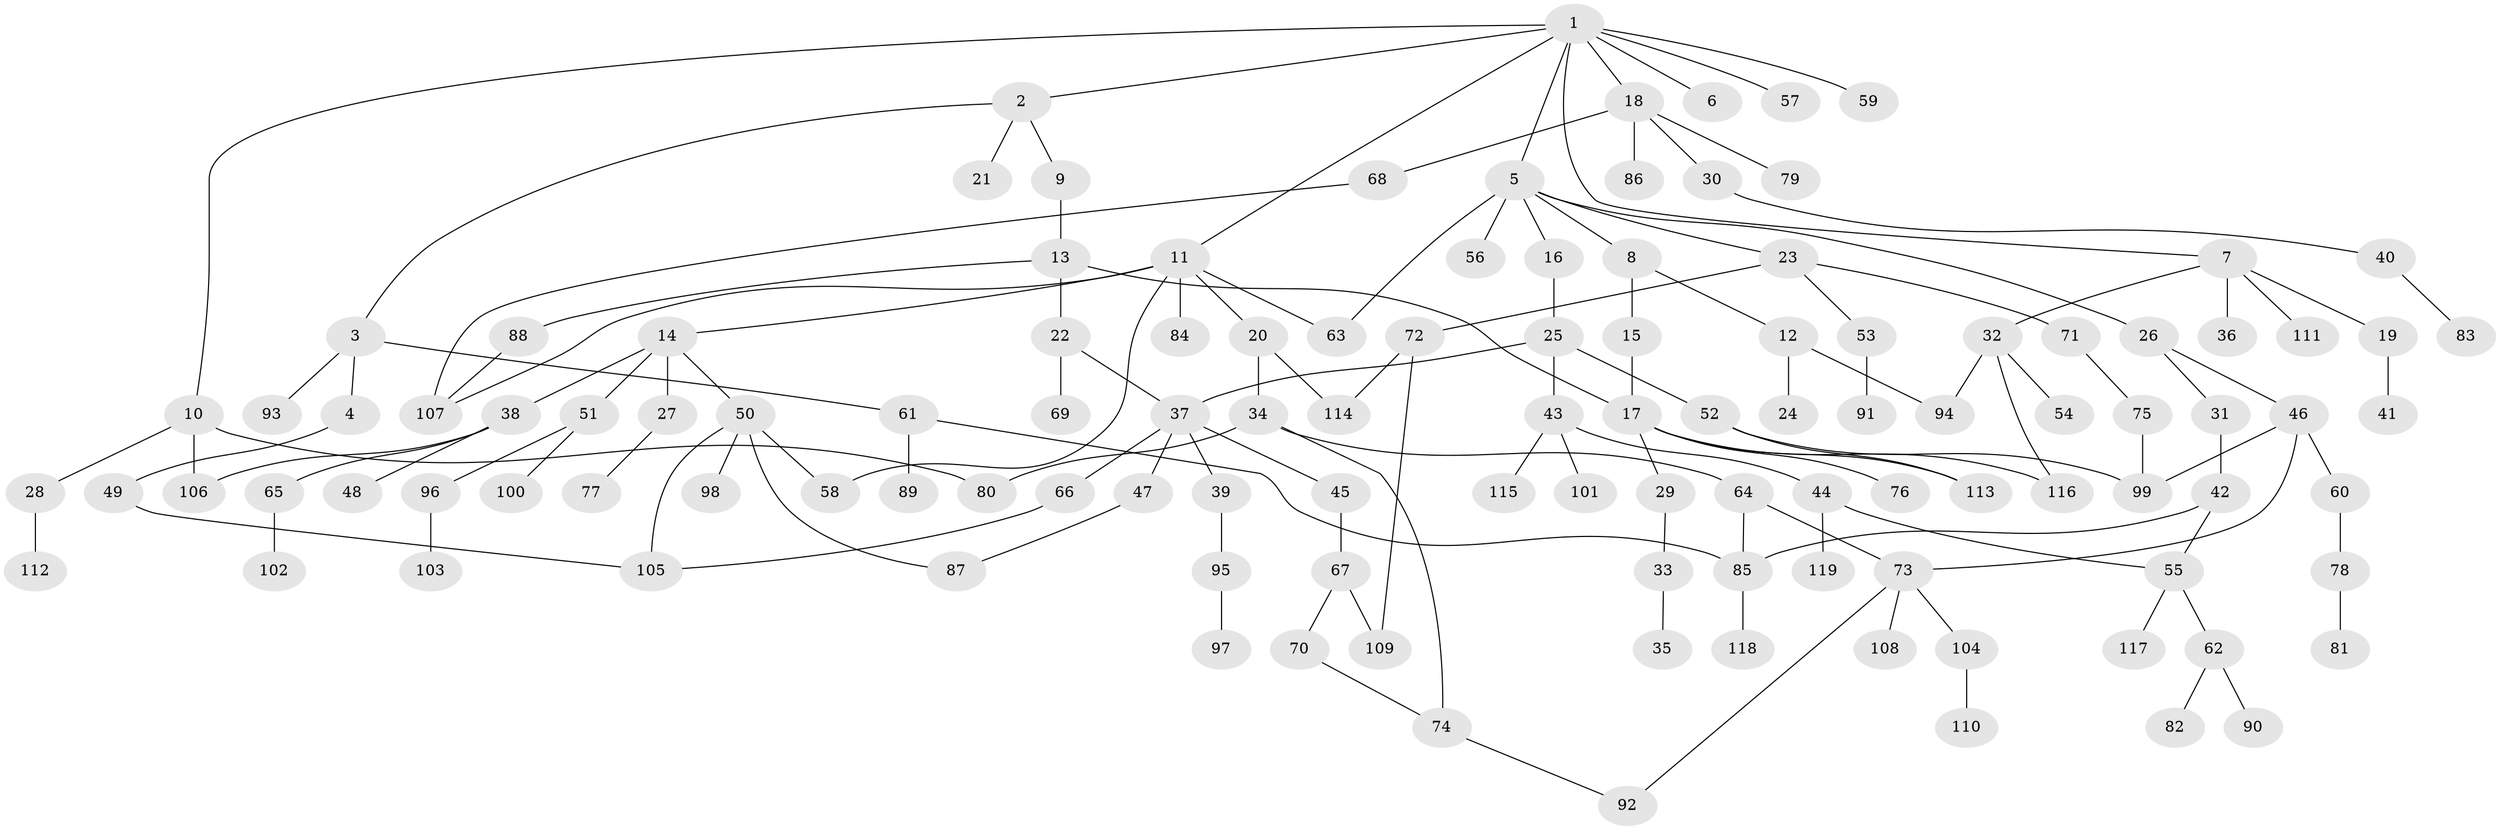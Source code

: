 // coarse degree distribution, {7: 0.016666666666666666, 3: 0.21666666666666667, 2: 0.25, 5: 0.1, 4: 0.1, 1: 0.26666666666666666, 6: 0.05}
// Generated by graph-tools (version 1.1) at 2025/48/03/04/25 22:48:51]
// undirected, 119 vertices, 142 edges
graph export_dot {
  node [color=gray90,style=filled];
  1;
  2;
  3;
  4;
  5;
  6;
  7;
  8;
  9;
  10;
  11;
  12;
  13;
  14;
  15;
  16;
  17;
  18;
  19;
  20;
  21;
  22;
  23;
  24;
  25;
  26;
  27;
  28;
  29;
  30;
  31;
  32;
  33;
  34;
  35;
  36;
  37;
  38;
  39;
  40;
  41;
  42;
  43;
  44;
  45;
  46;
  47;
  48;
  49;
  50;
  51;
  52;
  53;
  54;
  55;
  56;
  57;
  58;
  59;
  60;
  61;
  62;
  63;
  64;
  65;
  66;
  67;
  68;
  69;
  70;
  71;
  72;
  73;
  74;
  75;
  76;
  77;
  78;
  79;
  80;
  81;
  82;
  83;
  84;
  85;
  86;
  87;
  88;
  89;
  90;
  91;
  92;
  93;
  94;
  95;
  96;
  97;
  98;
  99;
  100;
  101;
  102;
  103;
  104;
  105;
  106;
  107;
  108;
  109;
  110;
  111;
  112;
  113;
  114;
  115;
  116;
  117;
  118;
  119;
  1 -- 2;
  1 -- 5;
  1 -- 6;
  1 -- 7;
  1 -- 10;
  1 -- 11;
  1 -- 18;
  1 -- 57;
  1 -- 59;
  2 -- 3;
  2 -- 9;
  2 -- 21;
  3 -- 4;
  3 -- 61;
  3 -- 93;
  4 -- 49;
  5 -- 8;
  5 -- 16;
  5 -- 23;
  5 -- 26;
  5 -- 56;
  5 -- 63;
  7 -- 19;
  7 -- 32;
  7 -- 36;
  7 -- 111;
  8 -- 12;
  8 -- 15;
  9 -- 13;
  10 -- 28;
  10 -- 80;
  10 -- 106;
  11 -- 14;
  11 -- 20;
  11 -- 58;
  11 -- 84;
  11 -- 107;
  11 -- 63;
  12 -- 24;
  12 -- 94;
  13 -- 17;
  13 -- 22;
  13 -- 88;
  14 -- 27;
  14 -- 38;
  14 -- 50;
  14 -- 51;
  15 -- 17;
  16 -- 25;
  17 -- 29;
  17 -- 76;
  17 -- 113;
  17 -- 116;
  18 -- 30;
  18 -- 68;
  18 -- 79;
  18 -- 86;
  19 -- 41;
  20 -- 34;
  20 -- 114;
  22 -- 37;
  22 -- 69;
  23 -- 53;
  23 -- 71;
  23 -- 72;
  25 -- 43;
  25 -- 52;
  25 -- 37;
  26 -- 31;
  26 -- 46;
  27 -- 77;
  28 -- 112;
  29 -- 33;
  30 -- 40;
  31 -- 42;
  32 -- 54;
  32 -- 94;
  32 -- 116;
  33 -- 35;
  34 -- 64;
  34 -- 74;
  34 -- 80;
  37 -- 39;
  37 -- 45;
  37 -- 47;
  37 -- 66;
  38 -- 48;
  38 -- 65;
  38 -- 106;
  39 -- 95;
  40 -- 83;
  42 -- 55;
  42 -- 85;
  43 -- 44;
  43 -- 101;
  43 -- 115;
  44 -- 119;
  44 -- 55;
  45 -- 67;
  46 -- 60;
  46 -- 99;
  46 -- 73;
  47 -- 87;
  49 -- 105;
  50 -- 98;
  50 -- 87;
  50 -- 58;
  50 -- 105;
  51 -- 96;
  51 -- 100;
  52 -- 113;
  52 -- 99;
  53 -- 91;
  55 -- 62;
  55 -- 117;
  60 -- 78;
  61 -- 89;
  61 -- 85;
  62 -- 82;
  62 -- 90;
  64 -- 73;
  64 -- 85;
  65 -- 102;
  66 -- 105;
  67 -- 70;
  67 -- 109;
  68 -- 107;
  70 -- 74;
  71 -- 75;
  72 -- 109;
  72 -- 114;
  73 -- 104;
  73 -- 108;
  73 -- 92;
  74 -- 92;
  75 -- 99;
  78 -- 81;
  85 -- 118;
  88 -- 107;
  95 -- 97;
  96 -- 103;
  104 -- 110;
}
